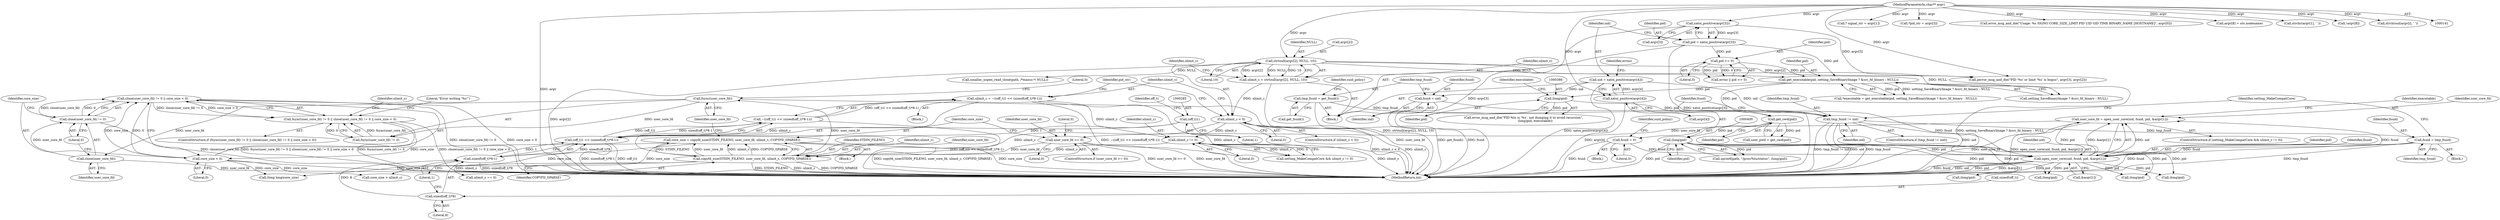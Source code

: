 digraph "0_abrt_80408e9e24a1c10f85fd969e1853e0f192157f92_0@API" {
"1001124" [label="(Call,close(user_core_fd) != 0 || core_size < 0)"];
"1001125" [label="(Call,close(user_core_fd) != 0)"];
"1001126" [label="(Call,close(user_core_fd))"];
"1001121" [label="(Call,fsync(user_core_fd))"];
"1001113" [label="(Call,copyfd_size(STDIN_FILENO, user_core_fd, ulimit_c, COPYFD_SPARSE))"];
"1001106" [label="(Call,user_core_fd >= 0)"];
"1000441" [label="(Call,user_core_fd = open_user_core(uid, fsuid, pid, &argv[1]))"];
"1000443" [label="(Call,open_user_core(uid, fsuid, pid, &argv[1]))"];
"1000420" [label="(Call,tmp_fsuid != uid)"];
"1000412" [label="(Call,tmp_fsuid = get_fsuid())"];
"1000307" [label="(Call,uid = xatoi_positive(argv[4]))"];
"1000309" [label="(Call,xatoi_positive(argv[4]))"];
"1000143" [label="(MethodParameterIn,char** argv)"];
"1000408" [label="(Call,fsuid = uid)"];
"1000424" [label="(Call,fsuid = 0)"];
"1000432" [label="(Call,fsuid = tmp_fsuid)"];
"1000399" [label="(Call,(long)pid)"];
"1000391" [label="(Call,get_cwd(pid))"];
"1000369" [label="(Call,get_executable(pid, setting_SaveBinaryImage ? &src_fd_binary : NULL))"];
"1000300" [label="(Call,pid = xatoi_positive(argv[3]))"];
"1000302" [label="(Call,xatoi_positive(argv[3]))"];
"1000316" [label="(Call,pid <= 0)"];
"1000269" [label="(Call,strtoull(argv[2], NULL, 10))"];
"1000385" [label="(Call,(long)pid)"];
"1000280" [label="(Call,ulimit_c = ~((off_t)1 << (sizeof(off_t)*8-1)))"];
"1000282" [label="(Call,~((off_t)1 << (sizeof(off_t)*8-1)))"];
"1000283" [label="(Call,(off_t)1 << (sizeof(off_t)*8-1))"];
"1000284" [label="(Call,(off_t)1)"];
"1000287" [label="(Call,sizeof(off_t)*8-1)"];
"1000288" [label="(Call,sizeof(off_t)*8)"];
"1000276" [label="(Call,ulimit_c < 0)"];
"1000267" [label="(Call,ulimit_c = strtoull(argv[2], NULL, 10))"];
"1000438" [label="(Call,ulimit_c != 0)"];
"1001129" [label="(Call,core_size < 0)"];
"1001111" [label="(Call,core_size = copyfd_size(STDIN_FILENO, user_core_fd, ulimit_c, COPYFD_SPARSE))"];
"1001119" [label="(Call,fsync(user_core_fd) != 0 || close(user_core_fd) != 0 || core_size < 0)"];
"1000281" [label="(Identifier,ulimit_c)"];
"1000458" [label="(Call,(long)pid)"];
"1000410" [label="(Identifier,uid)"];
"1000273" [label="(Identifier,NULL)"];
"1001116" [label="(Identifier,ulimit_c)"];
"1000421" [label="(Identifier,tmp_fsuid)"];
"1001115" [label="(Identifier,user_core_fd)"];
"1000303" [label="(Call,argv[3])"];
"1001105" [label="(ControlStructure,if (user_core_fd >= 0))"];
"1000439" [label="(Identifier,ulimit_c)"];
"1000425" [label="(Identifier,fsuid)"];
"1000371" [label="(Call,setting_SaveBinaryImage ? &src_fd_binary : NULL)"];
"1001114" [label="(Identifier,STDIN_FILENO)"];
"1000443" [label="(Call,open_user_core(uid, fsuid, pid, &argv[1]))"];
"1000291" [label="(Literal,8)"];
"1000310" [label="(Call,argv[4])"];
"1000369" [label="(Call,get_executable(pid, setting_SaveBinaryImage ? &src_fd_binary : NULL))"];
"1000446" [label="(Identifier,pid)"];
"1000445" [label="(Identifier,fsuid)"];
"1000426" [label="(Literal,0)"];
"1000302" [label="(Call,xatoi_positive(argv[3]))"];
"1000432" [label="(Call,fsuid = tmp_fsuid)"];
"1000300" [label="(Call,pid = xatoi_positive(argv[3]))"];
"1001167" [label="(Literal,0)"];
"1000270" [label="(Call,argv[2])"];
"1000309" [label="(Call,xatoi_positive(argv[4]))"];
"1000440" [label="(Literal,0)"];
"1000287" [label="(Call,sizeof(off_t)*8-1)"];
"1000290" [label="(Identifier,off_t)"];
"1001125" [label="(Call,close(user_core_fd) != 0)"];
"1000435" [label="(ControlStructure,if (setting_MakeCompatCore && ulimit_c != 0))"];
"1000256" [label="(Call,* signal_str = argv[1])"];
"1000143" [label="(MethodParameterIn,char** argv)"];
"1000413" [label="(Identifier,tmp_fsuid)"];
"1000431" [label="(Block,)"];
"1001159" [label="(Call,(long)pid)"];
"1000280" [label="(Call,ulimit_c = ~((off_t)1 << (sizeof(off_t)*8-1)))"];
"1000391" [label="(Call,get_cwd(pid))"];
"1000314" [label="(Call,errno || pid <= 0)"];
"1000412" [label="(Call,tmp_fsuid = get_fsuid())"];
"1000292" [label="(Literal,1)"];
"1000282" [label="(Call,~((off_t)1 << (sizeof(off_t)*8-1)))"];
"1001126" [label="(Call,close(user_core_fd))"];
"1000269" [label="(Call,strtoull(argv[2], NULL, 10))"];
"1000388" [label="(Identifier,executable)"];
"1001145" [label="(Identifier,ulimit_c)"];
"1001131" [label="(Literal,0)"];
"1000404" [label="(Call,xmalloc_xopen_read_close(path, /*maxsz:*/ NULL))"];
"1000286" [label="(Literal,1)"];
"1000419" [label="(ControlStructure,if (tmp_fsuid != uid))"];
"1001129" [label="(Call,core_size < 0)"];
"1000320" [label="(Call,perror_msg_and_die(\"PID '%s' or limit '%s' is bogus\", argv[3], argv[2]))"];
"1000318" [label="(Literal,0)"];
"1000316" [label="(Call,pid <= 0)"];
"1000289" [label="(Call,sizeof(off_t))"];
"1000387" [label="(Identifier,pid)"];
"1001120" [label="(Call,fsync(user_core_fd) != 0)"];
"1000370" [label="(Identifier,pid)"];
"1000274" [label="(Literal,10)"];
"1001117" [label="(Identifier,COPYFD_SPARSE)"];
"1001128" [label="(Literal,0)"];
"1000276" [label="(Call,ulimit_c < 0)"];
"1000429" [label="(Identifier,suid_policy)"];
"1000294" [label="(Call,*pid_str = argv[3])"];
"1001130" [label="(Identifier,core_size)"];
"1001144" [label="(Call,ulimit_c == 0)"];
"1000308" [label="(Identifier,uid)"];
"1000267" [label="(Call,ulimit_c = strtoull(argv[2], NULL, 10))"];
"1000417" [label="(Identifier,suid_policy)"];
"1000453" [label="(Identifier,executable)"];
"1000288" [label="(Call,sizeof(off_t)*8)"];
"1000437" [label="(Identifier,setting_MakeCompatCore)"];
"1000317" [label="(Identifier,pid)"];
"1000284" [label="(Call,(off_t)1)"];
"1000399" [label="(Call,(long)pid)"];
"1000401" [label="(Identifier,pid)"];
"1001113" [label="(Call,copyfd_size(STDIN_FILENO, user_core_fd, ulimit_c, COPYFD_SPARSE))"];
"1000423" [label="(Block,)"];
"1001111" [label="(Call,core_size = copyfd_size(STDIN_FILENO, user_core_fd, ulimit_c, COPYFD_SPARSE))"];
"1000444" [label="(Identifier,uid)"];
"1000170" [label="(Call,error_msg_and_die(\"Usage: %s SIGNO CORE_SIZE_LIMIT PID UID GID TIME BINARY_NAME [HOSTNAME]\", argv[0]))"];
"1000301" [label="(Identifier,pid)"];
"1000144" [label="(Block,)"];
"1000353" [label="(Call,argv[8] = uts.nodename)"];
"1001147" [label="(Call,core_size > ulimit_c)"];
"1001112" [label="(Identifier,core_size)"];
"1001106" [label="(Call,user_core_fd >= 0)"];
"1001118" [label="(ControlStructure,if (fsync(user_core_fd) != 0 || close(user_core_fd) != 0 || core_size < 0))"];
"1000295" [label="(Identifier,pid_str)"];
"1000447" [label="(Call,&argv[1])"];
"1000408" [label="(Call,fsuid = uid)"];
"1001127" [label="(Identifier,user_core_fd)"];
"1000176" [label="(Call,strchr(argv[1], ' '))"];
"1000283" [label="(Call,(off_t)1 << (sizeof(off_t)*8-1))"];
"1000278" [label="(Literal,0)"];
"1000396" [label="(Call,sprintf(path, \"/proc/%lu/status\", (long)pid))"];
"1000268" [label="(Identifier,ulimit_c)"];
"1000307" [label="(Call,uid = xatoi_positive(argv[4]))"];
"1000433" [label="(Identifier,fsuid)"];
"1001108" [label="(Literal,0)"];
"1000383" [label="(Call,error_msg_and_die(\"PID %lu is '%s', not dumping it to avoid recursion\",\n                        (long)pid, executable))"];
"1001107" [label="(Identifier,user_core_fd)"];
"1000442" [label="(Identifier,user_core_fd)"];
"1000414" [label="(Call,get_fsuid())"];
"1001122" [label="(Identifier,user_core_fd)"];
"1001119" [label="(Call,fsync(user_core_fd) != 0 || close(user_core_fd) != 0 || core_size < 0)"];
"1001123" [label="(Literal,0)"];
"1000438" [label="(Call,ulimit_c != 0)"];
"1000441" [label="(Call,user_core_fd = open_user_core(uid, fsuid, pid, &argv[1]))"];
"1001121" [label="(Call,fsync(user_core_fd))"];
"1000385" [label="(Call,(long)pid)"];
"1000422" [label="(Identifier,uid)"];
"1000367" [label="(Call,*executable = get_executable(pid, setting_SaveBinaryImage ? &src_fd_binary : NULL))"];
"1000345" [label="(Call,!argv[8])"];
"1001124" [label="(Call,close(user_core_fd) != 0 || core_size < 0)"];
"1000589" [label="(Call,(long)pid)"];
"1001134" [label="(Literal,\"Error writing '%s'\")"];
"1001168" [label="(MethodReturn,int)"];
"1000420" [label="(Call,tmp_fsuid != uid)"];
"1000315" [label="(Identifier,errno)"];
"1000409" [label="(Identifier,fsuid)"];
"1000195" [label="(Call,strchrnul(argv[i], ' '))"];
"1000275" [label="(ControlStructure,if (ulimit_c < 0))"];
"1000610" [label="(Call,(long)pid)"];
"1001163" [label="(Call,(long long)core_size)"];
"1000392" [label="(Identifier,pid)"];
"1000279" [label="(Block,)"];
"1000436" [label="(Call,setting_MakeCompatCore && ulimit_c != 0)"];
"1001109" [label="(Block,)"];
"1000424" [label="(Call,fsuid = 0)"];
"1000434" [label="(Identifier,tmp_fsuid)"];
"1000389" [label="(Call,user_pwd = get_cwd(pid))"];
"1000277" [label="(Identifier,ulimit_c)"];
"1001124" -> "1001119"  [label="AST: "];
"1001124" -> "1001125"  [label="CFG: "];
"1001124" -> "1001129"  [label="CFG: "];
"1001125" -> "1001124"  [label="AST: "];
"1001129" -> "1001124"  [label="AST: "];
"1001119" -> "1001124"  [label="CFG: "];
"1001124" -> "1001168"  [label="DDG: core_size < 0"];
"1001124" -> "1001168"  [label="DDG: close(user_core_fd) != 0"];
"1001124" -> "1001119"  [label="DDG: close(user_core_fd) != 0"];
"1001124" -> "1001119"  [label="DDG: core_size < 0"];
"1001125" -> "1001124"  [label="DDG: close(user_core_fd)"];
"1001125" -> "1001124"  [label="DDG: 0"];
"1001129" -> "1001124"  [label="DDG: core_size"];
"1001129" -> "1001124"  [label="DDG: 0"];
"1001125" -> "1001128"  [label="CFG: "];
"1001126" -> "1001125"  [label="AST: "];
"1001128" -> "1001125"  [label="AST: "];
"1001130" -> "1001125"  [label="CFG: "];
"1001125" -> "1001168"  [label="DDG: close(user_core_fd)"];
"1001126" -> "1001125"  [label="DDG: user_core_fd"];
"1001126" -> "1001127"  [label="CFG: "];
"1001127" -> "1001126"  [label="AST: "];
"1001128" -> "1001126"  [label="CFG: "];
"1001126" -> "1001168"  [label="DDG: user_core_fd"];
"1001121" -> "1001126"  [label="DDG: user_core_fd"];
"1001121" -> "1001120"  [label="AST: "];
"1001121" -> "1001122"  [label="CFG: "];
"1001122" -> "1001121"  [label="AST: "];
"1001123" -> "1001121"  [label="CFG: "];
"1001121" -> "1001168"  [label="DDG: user_core_fd"];
"1001121" -> "1001120"  [label="DDG: user_core_fd"];
"1001113" -> "1001121"  [label="DDG: user_core_fd"];
"1001113" -> "1001111"  [label="AST: "];
"1001113" -> "1001117"  [label="CFG: "];
"1001114" -> "1001113"  [label="AST: "];
"1001115" -> "1001113"  [label="AST: "];
"1001116" -> "1001113"  [label="AST: "];
"1001117" -> "1001113"  [label="AST: "];
"1001111" -> "1001113"  [label="CFG: "];
"1001113" -> "1001168"  [label="DDG: STDIN_FILENO"];
"1001113" -> "1001168"  [label="DDG: ulimit_c"];
"1001113" -> "1001168"  [label="DDG: COPYFD_SPARSE"];
"1001113" -> "1001111"  [label="DDG: STDIN_FILENO"];
"1001113" -> "1001111"  [label="DDG: user_core_fd"];
"1001113" -> "1001111"  [label="DDG: ulimit_c"];
"1001113" -> "1001111"  [label="DDG: COPYFD_SPARSE"];
"1001106" -> "1001113"  [label="DDG: user_core_fd"];
"1000280" -> "1001113"  [label="DDG: ulimit_c"];
"1000276" -> "1001113"  [label="DDG: ulimit_c"];
"1000438" -> "1001113"  [label="DDG: ulimit_c"];
"1001113" -> "1001144"  [label="DDG: ulimit_c"];
"1001106" -> "1001105"  [label="AST: "];
"1001106" -> "1001108"  [label="CFG: "];
"1001107" -> "1001106"  [label="AST: "];
"1001108" -> "1001106"  [label="AST: "];
"1001112" -> "1001106"  [label="CFG: "];
"1001167" -> "1001106"  [label="CFG: "];
"1001106" -> "1001168"  [label="DDG: user_core_fd"];
"1001106" -> "1001168"  [label="DDG: user_core_fd >= 0"];
"1000441" -> "1001106"  [label="DDG: user_core_fd"];
"1000441" -> "1000435"  [label="AST: "];
"1000441" -> "1000443"  [label="CFG: "];
"1000442" -> "1000441"  [label="AST: "];
"1000443" -> "1000441"  [label="AST: "];
"1000453" -> "1000441"  [label="CFG: "];
"1000441" -> "1001168"  [label="DDG: user_core_fd"];
"1000441" -> "1001168"  [label="DDG: open_user_core(uid, fsuid, pid, &argv[1])"];
"1000443" -> "1000441"  [label="DDG: uid"];
"1000443" -> "1000441"  [label="DDG: fsuid"];
"1000443" -> "1000441"  [label="DDG: pid"];
"1000443" -> "1000441"  [label="DDG: &argv[1]"];
"1000443" -> "1000447"  [label="CFG: "];
"1000444" -> "1000443"  [label="AST: "];
"1000445" -> "1000443"  [label="AST: "];
"1000446" -> "1000443"  [label="AST: "];
"1000447" -> "1000443"  [label="AST: "];
"1000443" -> "1001168"  [label="DDG: pid"];
"1000443" -> "1001168"  [label="DDG: &argv[1]"];
"1000443" -> "1001168"  [label="DDG: fsuid"];
"1000443" -> "1001168"  [label="DDG: uid"];
"1000420" -> "1000443"  [label="DDG: uid"];
"1000408" -> "1000443"  [label="DDG: fsuid"];
"1000424" -> "1000443"  [label="DDG: fsuid"];
"1000432" -> "1000443"  [label="DDG: fsuid"];
"1000399" -> "1000443"  [label="DDG: pid"];
"1000443" -> "1000458"  [label="DDG: pid"];
"1000443" -> "1000589"  [label="DDG: pid"];
"1000443" -> "1000610"  [label="DDG: pid"];
"1000443" -> "1001159"  [label="DDG: pid"];
"1000420" -> "1000419"  [label="AST: "];
"1000420" -> "1000422"  [label="CFG: "];
"1000421" -> "1000420"  [label="AST: "];
"1000422" -> "1000420"  [label="AST: "];
"1000425" -> "1000420"  [label="CFG: "];
"1000437" -> "1000420"  [label="CFG: "];
"1000420" -> "1001168"  [label="DDG: tmp_fsuid != uid"];
"1000420" -> "1001168"  [label="DDG: uid"];
"1000420" -> "1001168"  [label="DDG: tmp_fsuid"];
"1000412" -> "1000420"  [label="DDG: tmp_fsuid"];
"1000307" -> "1000420"  [label="DDG: uid"];
"1000420" -> "1000432"  [label="DDG: tmp_fsuid"];
"1000412" -> "1000144"  [label="AST: "];
"1000412" -> "1000414"  [label="CFG: "];
"1000413" -> "1000412"  [label="AST: "];
"1000414" -> "1000412"  [label="AST: "];
"1000417" -> "1000412"  [label="CFG: "];
"1000412" -> "1001168"  [label="DDG: get_fsuid()"];
"1000307" -> "1000144"  [label="AST: "];
"1000307" -> "1000309"  [label="CFG: "];
"1000308" -> "1000307"  [label="AST: "];
"1000309" -> "1000307"  [label="AST: "];
"1000315" -> "1000307"  [label="CFG: "];
"1000307" -> "1001168"  [label="DDG: xatoi_positive(argv[4])"];
"1000309" -> "1000307"  [label="DDG: argv[4]"];
"1000307" -> "1000408"  [label="DDG: uid"];
"1000309" -> "1000310"  [label="CFG: "];
"1000310" -> "1000309"  [label="AST: "];
"1000309" -> "1001168"  [label="DDG: argv[4]"];
"1000143" -> "1000309"  [label="DDG: argv"];
"1000143" -> "1000141"  [label="AST: "];
"1000143" -> "1001168"  [label="DDG: argv"];
"1000143" -> "1000170"  [label="DDG: argv"];
"1000143" -> "1000176"  [label="DDG: argv"];
"1000143" -> "1000195"  [label="DDG: argv"];
"1000143" -> "1000256"  [label="DDG: argv"];
"1000143" -> "1000269"  [label="DDG: argv"];
"1000143" -> "1000294"  [label="DDG: argv"];
"1000143" -> "1000302"  [label="DDG: argv"];
"1000143" -> "1000320"  [label="DDG: argv"];
"1000143" -> "1000345"  [label="DDG: argv"];
"1000143" -> "1000353"  [label="DDG: argv"];
"1000408" -> "1000144"  [label="AST: "];
"1000408" -> "1000410"  [label="CFG: "];
"1000409" -> "1000408"  [label="AST: "];
"1000410" -> "1000408"  [label="AST: "];
"1000413" -> "1000408"  [label="CFG: "];
"1000408" -> "1001168"  [label="DDG: fsuid"];
"1000424" -> "1000423"  [label="AST: "];
"1000424" -> "1000426"  [label="CFG: "];
"1000425" -> "1000424"  [label="AST: "];
"1000426" -> "1000424"  [label="AST: "];
"1000429" -> "1000424"  [label="CFG: "];
"1000424" -> "1001168"  [label="DDG: fsuid"];
"1000432" -> "1000431"  [label="AST: "];
"1000432" -> "1000434"  [label="CFG: "];
"1000433" -> "1000432"  [label="AST: "];
"1000434" -> "1000432"  [label="AST: "];
"1000437" -> "1000432"  [label="CFG: "];
"1000432" -> "1001168"  [label="DDG: tmp_fsuid"];
"1000432" -> "1001168"  [label="DDG: fsuid"];
"1000399" -> "1000396"  [label="AST: "];
"1000399" -> "1000401"  [label="CFG: "];
"1000400" -> "1000399"  [label="AST: "];
"1000401" -> "1000399"  [label="AST: "];
"1000396" -> "1000399"  [label="CFG: "];
"1000399" -> "1001168"  [label="DDG: pid"];
"1000399" -> "1000396"  [label="DDG: pid"];
"1000391" -> "1000399"  [label="DDG: pid"];
"1000399" -> "1000458"  [label="DDG: pid"];
"1000399" -> "1000589"  [label="DDG: pid"];
"1000399" -> "1000610"  [label="DDG: pid"];
"1000399" -> "1001159"  [label="DDG: pid"];
"1000391" -> "1000389"  [label="AST: "];
"1000391" -> "1000392"  [label="CFG: "];
"1000392" -> "1000391"  [label="AST: "];
"1000389" -> "1000391"  [label="CFG: "];
"1000391" -> "1000389"  [label="DDG: pid"];
"1000369" -> "1000391"  [label="DDG: pid"];
"1000385" -> "1000391"  [label="DDG: pid"];
"1000369" -> "1000367"  [label="AST: "];
"1000369" -> "1000371"  [label="CFG: "];
"1000370" -> "1000369"  [label="AST: "];
"1000371" -> "1000369"  [label="AST: "];
"1000367" -> "1000369"  [label="CFG: "];
"1000369" -> "1001168"  [label="DDG: setting_SaveBinaryImage ? &src_fd_binary : NULL"];
"1000369" -> "1000367"  [label="DDG: pid"];
"1000369" -> "1000367"  [label="DDG: setting_SaveBinaryImage ? &src_fd_binary : NULL"];
"1000300" -> "1000369"  [label="DDG: pid"];
"1000316" -> "1000369"  [label="DDG: pid"];
"1000269" -> "1000369"  [label="DDG: NULL"];
"1000369" -> "1000385"  [label="DDG: pid"];
"1000300" -> "1000144"  [label="AST: "];
"1000300" -> "1000302"  [label="CFG: "];
"1000301" -> "1000300"  [label="AST: "];
"1000302" -> "1000300"  [label="AST: "];
"1000308" -> "1000300"  [label="CFG: "];
"1000300" -> "1001168"  [label="DDG: xatoi_positive(argv[3])"];
"1000302" -> "1000300"  [label="DDG: argv[3]"];
"1000300" -> "1000316"  [label="DDG: pid"];
"1000302" -> "1000303"  [label="CFG: "];
"1000303" -> "1000302"  [label="AST: "];
"1000302" -> "1001168"  [label="DDG: argv[3]"];
"1000302" -> "1000320"  [label="DDG: argv[3]"];
"1000316" -> "1000314"  [label="AST: "];
"1000316" -> "1000318"  [label="CFG: "];
"1000317" -> "1000316"  [label="AST: "];
"1000318" -> "1000316"  [label="AST: "];
"1000314" -> "1000316"  [label="CFG: "];
"1000316" -> "1000314"  [label="DDG: pid"];
"1000316" -> "1000314"  [label="DDG: 0"];
"1000269" -> "1000267"  [label="AST: "];
"1000269" -> "1000274"  [label="CFG: "];
"1000270" -> "1000269"  [label="AST: "];
"1000273" -> "1000269"  [label="AST: "];
"1000274" -> "1000269"  [label="AST: "];
"1000267" -> "1000269"  [label="CFG: "];
"1000269" -> "1001168"  [label="DDG: argv[2]"];
"1000269" -> "1000267"  [label="DDG: argv[2]"];
"1000269" -> "1000267"  [label="DDG: NULL"];
"1000269" -> "1000267"  [label="DDG: 10"];
"1000269" -> "1000320"  [label="DDG: argv[2]"];
"1000269" -> "1000371"  [label="DDG: NULL"];
"1000269" -> "1000404"  [label="DDG: NULL"];
"1000385" -> "1000383"  [label="AST: "];
"1000385" -> "1000387"  [label="CFG: "];
"1000386" -> "1000385"  [label="AST: "];
"1000387" -> "1000385"  [label="AST: "];
"1000388" -> "1000385"  [label="CFG: "];
"1000385" -> "1000383"  [label="DDG: pid"];
"1000280" -> "1000279"  [label="AST: "];
"1000280" -> "1000282"  [label="CFG: "];
"1000281" -> "1000280"  [label="AST: "];
"1000282" -> "1000280"  [label="AST: "];
"1000295" -> "1000280"  [label="CFG: "];
"1000280" -> "1001168"  [label="DDG: ~((off_t)1 << (sizeof(off_t)*8-1))"];
"1000280" -> "1001168"  [label="DDG: ulimit_c"];
"1000282" -> "1000280"  [label="DDG: (off_t)1 << (sizeof(off_t)*8-1)"];
"1000280" -> "1000438"  [label="DDG: ulimit_c"];
"1000282" -> "1000283"  [label="CFG: "];
"1000283" -> "1000282"  [label="AST: "];
"1000282" -> "1001168"  [label="DDG: (off_t)1 << (sizeof(off_t)*8-1)"];
"1000283" -> "1000282"  [label="DDG: (off_t)1"];
"1000283" -> "1000282"  [label="DDG: sizeof(off_t)*8-1"];
"1000283" -> "1000287"  [label="CFG: "];
"1000284" -> "1000283"  [label="AST: "];
"1000287" -> "1000283"  [label="AST: "];
"1000283" -> "1001168"  [label="DDG: (off_t)1"];
"1000283" -> "1001168"  [label="DDG: sizeof(off_t)*8-1"];
"1000284" -> "1000283"  [label="DDG: 1"];
"1000287" -> "1000283"  [label="DDG: sizeof(off_t)*8"];
"1000287" -> "1000283"  [label="DDG: 1"];
"1000284" -> "1000286"  [label="CFG: "];
"1000285" -> "1000284"  [label="AST: "];
"1000286" -> "1000284"  [label="AST: "];
"1000290" -> "1000284"  [label="CFG: "];
"1000287" -> "1000292"  [label="CFG: "];
"1000288" -> "1000287"  [label="AST: "];
"1000292" -> "1000287"  [label="AST: "];
"1000287" -> "1001168"  [label="DDG: sizeof(off_t)*8"];
"1000288" -> "1000287"  [label="DDG: 8"];
"1000288" -> "1000291"  [label="CFG: "];
"1000289" -> "1000288"  [label="AST: "];
"1000291" -> "1000288"  [label="AST: "];
"1000292" -> "1000288"  [label="CFG: "];
"1000276" -> "1000275"  [label="AST: "];
"1000276" -> "1000278"  [label="CFG: "];
"1000277" -> "1000276"  [label="AST: "];
"1000278" -> "1000276"  [label="AST: "];
"1000281" -> "1000276"  [label="CFG: "];
"1000295" -> "1000276"  [label="CFG: "];
"1000276" -> "1001168"  [label="DDG: ulimit_c < 0"];
"1000276" -> "1001168"  [label="DDG: ulimit_c"];
"1000267" -> "1000276"  [label="DDG: ulimit_c"];
"1000276" -> "1000438"  [label="DDG: ulimit_c"];
"1000267" -> "1000144"  [label="AST: "];
"1000268" -> "1000267"  [label="AST: "];
"1000277" -> "1000267"  [label="CFG: "];
"1000267" -> "1001168"  [label="DDG: strtoull(argv[2], NULL, 10)"];
"1000438" -> "1000436"  [label="AST: "];
"1000438" -> "1000440"  [label="CFG: "];
"1000439" -> "1000438"  [label="AST: "];
"1000440" -> "1000438"  [label="AST: "];
"1000436" -> "1000438"  [label="CFG: "];
"1000438" -> "1001168"  [label="DDG: ulimit_c"];
"1000438" -> "1000436"  [label="DDG: ulimit_c"];
"1000438" -> "1000436"  [label="DDG: 0"];
"1001129" -> "1001131"  [label="CFG: "];
"1001130" -> "1001129"  [label="AST: "];
"1001131" -> "1001129"  [label="AST: "];
"1001129" -> "1001168"  [label="DDG: core_size"];
"1001111" -> "1001129"  [label="DDG: core_size"];
"1001129" -> "1001147"  [label="DDG: core_size"];
"1001129" -> "1001163"  [label="DDG: core_size"];
"1001111" -> "1001109"  [label="AST: "];
"1001112" -> "1001111"  [label="AST: "];
"1001122" -> "1001111"  [label="CFG: "];
"1001111" -> "1001168"  [label="DDG: copyfd_size(STDIN_FILENO, user_core_fd, ulimit_c, COPYFD_SPARSE)"];
"1001111" -> "1001168"  [label="DDG: core_size"];
"1001111" -> "1001147"  [label="DDG: core_size"];
"1001111" -> "1001163"  [label="DDG: core_size"];
"1001119" -> "1001118"  [label="AST: "];
"1001119" -> "1001120"  [label="CFG: "];
"1001120" -> "1001119"  [label="AST: "];
"1001134" -> "1001119"  [label="CFG: "];
"1001145" -> "1001119"  [label="CFG: "];
"1001119" -> "1001168"  [label="DDG: close(user_core_fd) != 0 || core_size < 0"];
"1001119" -> "1001168"  [label="DDG: fsync(user_core_fd) != 0 || close(user_core_fd) != 0 || core_size < 0"];
"1001119" -> "1001168"  [label="DDG: fsync(user_core_fd) != 0"];
"1001120" -> "1001119"  [label="DDG: fsync(user_core_fd)"];
"1001120" -> "1001119"  [label="DDG: 0"];
}
